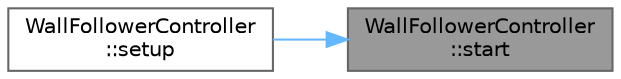 digraph "WallFollowerController::start"
{
 // LATEX_PDF_SIZE
  bgcolor="transparent";
  edge [fontname=Helvetica,fontsize=10,labelfontname=Helvetica,labelfontsize=10];
  node [fontname=Helvetica,fontsize=10,shape=box,height=0.2,width=0.4];
  rankdir="RL";
  Node1 [id="Node000001",label="WallFollowerController\l::start",height=0.2,width=0.4,color="gray40", fillcolor="grey60", style="filled", fontcolor="black",tooltip=" "];
  Node1 -> Node2 [id="edge1_Node000001_Node000002",dir="back",color="steelblue1",style="solid",tooltip=" "];
  Node2 [id="Node000002",label="WallFollowerController\l::setup",height=0.2,width=0.4,color="grey40", fillcolor="white", style="filled",URL="$class_wall_follower_controller.html#ab38d73c7002a557648c7e27299b89905",tooltip=" "];
}
